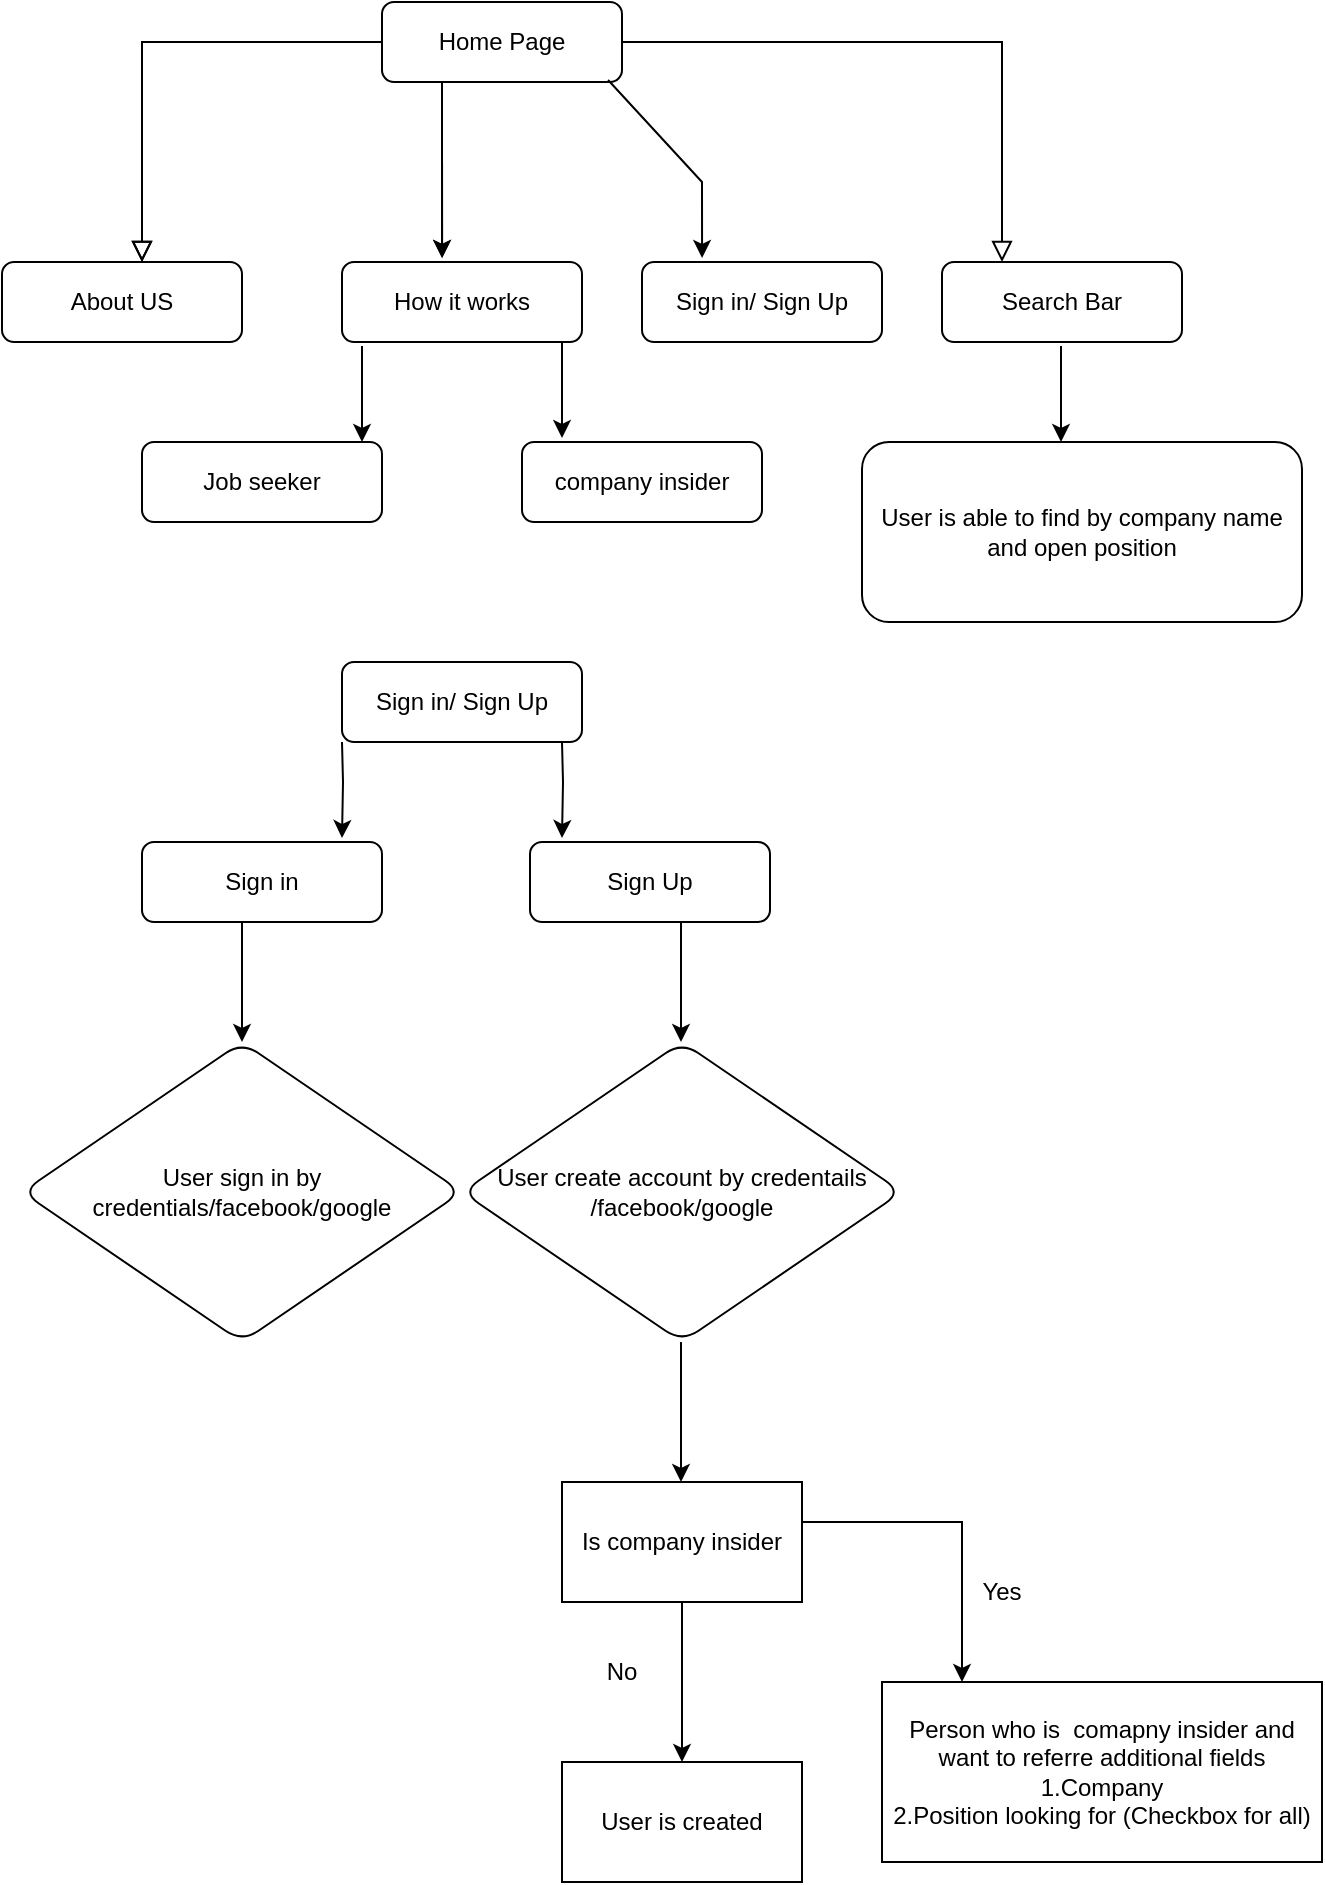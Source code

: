 <mxfile version="19.0.3" type="github">
  <diagram id="C5RBs43oDa-KdzZeNtuy" name="Page-1">
    <mxGraphModel dx="830" dy="948" grid="1" gridSize="10" guides="1" tooltips="1" connect="1" arrows="1" fold="1" page="1" pageScale="1" pageWidth="827" pageHeight="1169" math="0" shadow="0">
      <root>
        <mxCell id="WIyWlLk6GJQsqaUBKTNV-0" />
        <mxCell id="WIyWlLk6GJQsqaUBKTNV-1" parent="WIyWlLk6GJQsqaUBKTNV-0" />
        <mxCell id="WIyWlLk6GJQsqaUBKTNV-2" value="" style="rounded=0;html=1;jettySize=auto;orthogonalLoop=1;fontSize=11;endArrow=block;endFill=0;endSize=8;strokeWidth=1;shadow=0;labelBackgroundColor=none;edgeStyle=orthogonalEdgeStyle;" parent="WIyWlLk6GJQsqaUBKTNV-1" source="WIyWlLk6GJQsqaUBKTNV-3" edge="1">
          <mxGeometry relative="1" as="geometry">
            <mxPoint x="220" y="170" as="targetPoint" />
            <Array as="points">
              <mxPoint x="220" y="60" />
            </Array>
          </mxGeometry>
        </mxCell>
        <mxCell id="WIyWlLk6GJQsqaUBKTNV-3" value="Home Page" style="rounded=1;whiteSpace=wrap;html=1;fontSize=12;glass=0;strokeWidth=1;shadow=0;" parent="WIyWlLk6GJQsqaUBKTNV-1" vertex="1">
          <mxGeometry x="340" y="40" width="120" height="40" as="geometry" />
        </mxCell>
        <mxCell id="y8eB7wxrnuaL9YhSBPWz-0" value="About US" style="rounded=1;whiteSpace=wrap;html=1;fontSize=12;glass=0;strokeWidth=1;shadow=0;" vertex="1" parent="WIyWlLk6GJQsqaUBKTNV-1">
          <mxGeometry x="150" y="170" width="120" height="40" as="geometry" />
        </mxCell>
        <mxCell id="y8eB7wxrnuaL9YhSBPWz-1" value="How it works" style="rounded=1;whiteSpace=wrap;html=1;fontSize=12;glass=0;strokeWidth=1;shadow=0;" vertex="1" parent="WIyWlLk6GJQsqaUBKTNV-1">
          <mxGeometry x="320" y="170" width="120" height="40" as="geometry" />
        </mxCell>
        <mxCell id="y8eB7wxrnuaL9YhSBPWz-4" value="" style="rounded=0;html=1;jettySize=auto;orthogonalLoop=1;fontSize=11;endArrow=block;endFill=0;endSize=8;strokeWidth=1;shadow=0;labelBackgroundColor=none;edgeStyle=orthogonalEdgeStyle;" edge="1" parent="WIyWlLk6GJQsqaUBKTNV-1" source="WIyWlLk6GJQsqaUBKTNV-3">
          <mxGeometry relative="1" as="geometry">
            <mxPoint x="340" y="60" as="sourcePoint" />
            <mxPoint x="220" y="170" as="targetPoint" />
            <Array as="points">
              <mxPoint x="220" y="60" />
            </Array>
          </mxGeometry>
        </mxCell>
        <mxCell id="y8eB7wxrnuaL9YhSBPWz-11" value="" style="endArrow=classic;html=1;rounded=0;entryX=0.417;entryY=-0.05;entryDx=0;entryDy=0;entryPerimeter=0;" edge="1" parent="WIyWlLk6GJQsqaUBKTNV-1" target="y8eB7wxrnuaL9YhSBPWz-1">
          <mxGeometry width="50" height="50" relative="1" as="geometry">
            <mxPoint x="370" y="80" as="sourcePoint" />
            <mxPoint x="370" y="160" as="targetPoint" />
          </mxGeometry>
        </mxCell>
        <mxCell id="y8eB7wxrnuaL9YhSBPWz-12" value="" style="endArrow=classic;html=1;rounded=0;entryX=0.417;entryY=-0.05;entryDx=0;entryDy=0;entryPerimeter=0;" edge="1" parent="WIyWlLk6GJQsqaUBKTNV-1" target="y8eB7wxrnuaL9YhSBPWz-1">
          <mxGeometry width="50" height="50" relative="1" as="geometry">
            <mxPoint x="370" y="80" as="sourcePoint" />
            <mxPoint x="370.04" y="168" as="targetPoint" />
            <Array as="points">
              <mxPoint x="370" y="130" />
            </Array>
          </mxGeometry>
        </mxCell>
        <mxCell id="y8eB7wxrnuaL9YhSBPWz-15" value="" style="endArrow=classic;html=1;rounded=0;entryX=0.417;entryY=-0.05;entryDx=0;entryDy=0;entryPerimeter=0;exitX=0.942;exitY=0.975;exitDx=0;exitDy=0;exitPerimeter=0;" edge="1" parent="WIyWlLk6GJQsqaUBKTNV-1" source="WIyWlLk6GJQsqaUBKTNV-3">
          <mxGeometry width="50" height="50" relative="1" as="geometry">
            <mxPoint x="500" y="80" as="sourcePoint" />
            <mxPoint x="500.04" y="168" as="targetPoint" />
            <Array as="points">
              <mxPoint x="500" y="130" />
            </Array>
          </mxGeometry>
        </mxCell>
        <mxCell id="y8eB7wxrnuaL9YhSBPWz-16" value="company insider" style="rounded=1;whiteSpace=wrap;html=1;fontSize=12;glass=0;strokeWidth=1;shadow=0;" vertex="1" parent="WIyWlLk6GJQsqaUBKTNV-1">
          <mxGeometry x="410" y="260" width="120" height="40" as="geometry" />
        </mxCell>
        <mxCell id="y8eB7wxrnuaL9YhSBPWz-17" value="Job seeker" style="rounded=1;whiteSpace=wrap;html=1;fontSize=12;glass=0;strokeWidth=1;shadow=0;" vertex="1" parent="WIyWlLk6GJQsqaUBKTNV-1">
          <mxGeometry x="220" y="260" width="120" height="40" as="geometry" />
        </mxCell>
        <mxCell id="y8eB7wxrnuaL9YhSBPWz-20" value="" style="endArrow=classic;html=1;rounded=0;" edge="1" parent="WIyWlLk6GJQsqaUBKTNV-1">
          <mxGeometry width="50" height="50" relative="1" as="geometry">
            <mxPoint x="330" y="212" as="sourcePoint" />
            <mxPoint x="330" y="260" as="targetPoint" />
            <Array as="points" />
          </mxGeometry>
        </mxCell>
        <mxCell id="y8eB7wxrnuaL9YhSBPWz-21" value="" style="endArrow=classic;html=1;rounded=0;" edge="1" parent="WIyWlLk6GJQsqaUBKTNV-1">
          <mxGeometry width="50" height="50" relative="1" as="geometry">
            <mxPoint x="430" y="210" as="sourcePoint" />
            <mxPoint x="430" y="258" as="targetPoint" />
            <Array as="points">
              <mxPoint x="430" y="238" />
            </Array>
          </mxGeometry>
        </mxCell>
        <mxCell id="y8eB7wxrnuaL9YhSBPWz-22" value="Sign in/ Sign Up" style="rounded=1;whiteSpace=wrap;html=1;fontSize=12;glass=0;strokeWidth=1;shadow=0;" vertex="1" parent="WIyWlLk6GJQsqaUBKTNV-1">
          <mxGeometry x="470" y="170" width="120" height="40" as="geometry" />
        </mxCell>
        <mxCell id="y8eB7wxrnuaL9YhSBPWz-23" value="Sign in/ Sign Up" style="rounded=1;whiteSpace=wrap;html=1;fontSize=12;glass=0;strokeWidth=1;shadow=0;" vertex="1" parent="WIyWlLk6GJQsqaUBKTNV-1">
          <mxGeometry x="320" y="370" width="120" height="40" as="geometry" />
        </mxCell>
        <mxCell id="y8eB7wxrnuaL9YhSBPWz-24" value="" style="endArrow=classic;html=1;rounded=0;" edge="1" parent="WIyWlLk6GJQsqaUBKTNV-1">
          <mxGeometry width="50" height="50" relative="1" as="geometry">
            <mxPoint x="320" y="410" as="sourcePoint" />
            <mxPoint x="320" y="458" as="targetPoint" />
            <Array as="points">
              <mxPoint x="320.5" y="430" />
            </Array>
          </mxGeometry>
        </mxCell>
        <mxCell id="y8eB7wxrnuaL9YhSBPWz-28" value="" style="edgeStyle=orthogonalEdgeStyle;rounded=0;orthogonalLoop=1;jettySize=auto;html=1;" edge="1" parent="WIyWlLk6GJQsqaUBKTNV-1" source="y8eB7wxrnuaL9YhSBPWz-25" target="y8eB7wxrnuaL9YhSBPWz-27">
          <mxGeometry relative="1" as="geometry">
            <Array as="points">
              <mxPoint x="270" y="520" />
              <mxPoint x="270" y="520" />
            </Array>
          </mxGeometry>
        </mxCell>
        <mxCell id="y8eB7wxrnuaL9YhSBPWz-25" value="Sign in" style="rounded=1;whiteSpace=wrap;html=1;fontSize=12;glass=0;strokeWidth=1;shadow=0;" vertex="1" parent="WIyWlLk6GJQsqaUBKTNV-1">
          <mxGeometry x="220" y="460" width="120" height="40" as="geometry" />
        </mxCell>
        <mxCell id="y8eB7wxrnuaL9YhSBPWz-26" value="Sign Up" style="rounded=1;whiteSpace=wrap;html=1;fontSize=12;glass=0;strokeWidth=1;shadow=0;" vertex="1" parent="WIyWlLk6GJQsqaUBKTNV-1">
          <mxGeometry x="414" y="460" width="120" height="40" as="geometry" />
        </mxCell>
        <mxCell id="y8eB7wxrnuaL9YhSBPWz-32" style="edgeStyle=orthogonalEdgeStyle;rounded=0;orthogonalLoop=1;jettySize=auto;html=1;exitX=0;exitY=0.5;exitDx=0;exitDy=0;" edge="1" parent="WIyWlLk6GJQsqaUBKTNV-1" source="y8eB7wxrnuaL9YhSBPWz-27">
          <mxGeometry relative="1" as="geometry">
            <mxPoint x="160" y="635" as="targetPoint" />
          </mxGeometry>
        </mxCell>
        <mxCell id="y8eB7wxrnuaL9YhSBPWz-27" value="User sign in by credentials/facebook/google" style="rhombus;whiteSpace=wrap;html=1;rounded=1;glass=0;strokeWidth=1;shadow=0;" vertex="1" parent="WIyWlLk6GJQsqaUBKTNV-1">
          <mxGeometry x="160" y="560" width="220" height="150" as="geometry" />
        </mxCell>
        <mxCell id="y8eB7wxrnuaL9YhSBPWz-29" value="" style="endArrow=classic;html=1;rounded=0;" edge="1" parent="WIyWlLk6GJQsqaUBKTNV-1">
          <mxGeometry width="50" height="50" relative="1" as="geometry">
            <mxPoint x="430" y="410" as="sourcePoint" />
            <mxPoint x="430" y="458" as="targetPoint" />
            <Array as="points">
              <mxPoint x="430.5" y="430" />
            </Array>
          </mxGeometry>
        </mxCell>
        <mxCell id="y8eB7wxrnuaL9YhSBPWz-30" value="User create account by credentails /facebook/google" style="rhombus;whiteSpace=wrap;html=1;rounded=1;glass=0;strokeWidth=1;shadow=0;" vertex="1" parent="WIyWlLk6GJQsqaUBKTNV-1">
          <mxGeometry x="380" y="560" width="220" height="150" as="geometry" />
        </mxCell>
        <mxCell id="y8eB7wxrnuaL9YhSBPWz-31" value="" style="edgeStyle=orthogonalEdgeStyle;rounded=0;orthogonalLoop=1;jettySize=auto;html=1;" edge="1" parent="WIyWlLk6GJQsqaUBKTNV-1">
          <mxGeometry relative="1" as="geometry">
            <mxPoint x="489.5" y="500" as="sourcePoint" />
            <mxPoint x="489.5" y="560" as="targetPoint" />
          </mxGeometry>
        </mxCell>
        <mxCell id="y8eB7wxrnuaL9YhSBPWz-34" value="" style="endArrow=classic;html=1;rounded=0;" edge="1" parent="WIyWlLk6GJQsqaUBKTNV-1">
          <mxGeometry width="50" height="50" relative="1" as="geometry">
            <mxPoint x="489.5" y="710" as="sourcePoint" />
            <mxPoint x="489.5" y="780" as="targetPoint" />
          </mxGeometry>
        </mxCell>
        <mxCell id="y8eB7wxrnuaL9YhSBPWz-35" value="Person who is &amp;nbsp;comapny insider and want to referre additional fields 1.Company&lt;br&gt;2.Position looking for (Checkbox for all)" style="rounded=0;whiteSpace=wrap;html=1;" vertex="1" parent="WIyWlLk6GJQsqaUBKTNV-1">
          <mxGeometry x="590" y="880" width="220" height="90" as="geometry" />
        </mxCell>
        <mxCell id="y8eB7wxrnuaL9YhSBPWz-36" value="Is company insider" style="rounded=0;whiteSpace=wrap;html=1;" vertex="1" parent="WIyWlLk6GJQsqaUBKTNV-1">
          <mxGeometry x="430" y="780" width="120" height="60" as="geometry" />
        </mxCell>
        <mxCell id="y8eB7wxrnuaL9YhSBPWz-38" value="" style="endArrow=classic;html=1;rounded=0;" edge="1" parent="WIyWlLk6GJQsqaUBKTNV-1">
          <mxGeometry width="50" height="50" relative="1" as="geometry">
            <mxPoint x="550" y="800" as="sourcePoint" />
            <mxPoint x="630" y="880" as="targetPoint" />
            <Array as="points">
              <mxPoint x="630" y="800" />
            </Array>
          </mxGeometry>
        </mxCell>
        <mxCell id="y8eB7wxrnuaL9YhSBPWz-39" value="" style="endArrow=classic;html=1;rounded=0;exitX=0.5;exitY=1;exitDx=0;exitDy=0;" edge="1" parent="WIyWlLk6GJQsqaUBKTNV-1" source="y8eB7wxrnuaL9YhSBPWz-36">
          <mxGeometry width="50" height="50" relative="1" as="geometry">
            <mxPoint x="440" y="940" as="sourcePoint" />
            <mxPoint x="490" y="920" as="targetPoint" />
          </mxGeometry>
        </mxCell>
        <mxCell id="y8eB7wxrnuaL9YhSBPWz-40" value="Yes" style="text;html=1;strokeColor=none;fillColor=none;align=center;verticalAlign=middle;whiteSpace=wrap;rounded=0;" vertex="1" parent="WIyWlLk6GJQsqaUBKTNV-1">
          <mxGeometry x="620" y="820" width="60" height="30" as="geometry" />
        </mxCell>
        <mxCell id="y8eB7wxrnuaL9YhSBPWz-42" value="No" style="text;html=1;strokeColor=none;fillColor=none;align=center;verticalAlign=middle;whiteSpace=wrap;rounded=0;" vertex="1" parent="WIyWlLk6GJQsqaUBKTNV-1">
          <mxGeometry x="430" y="860" width="60" height="30" as="geometry" />
        </mxCell>
        <mxCell id="y8eB7wxrnuaL9YhSBPWz-45" value="User is created" style="rounded=0;whiteSpace=wrap;html=1;" vertex="1" parent="WIyWlLk6GJQsqaUBKTNV-1">
          <mxGeometry x="430" y="920" width="120" height="60" as="geometry" />
        </mxCell>
        <mxCell id="y8eB7wxrnuaL9YhSBPWz-46" value="Search Bar" style="rounded=1;whiteSpace=wrap;html=1;fontSize=12;glass=0;strokeWidth=1;shadow=0;" vertex="1" parent="WIyWlLk6GJQsqaUBKTNV-1">
          <mxGeometry x="620" y="170" width="120" height="40" as="geometry" />
        </mxCell>
        <mxCell id="y8eB7wxrnuaL9YhSBPWz-47" value="" style="rounded=0;html=1;jettySize=auto;orthogonalLoop=1;fontSize=11;endArrow=block;endFill=0;endSize=8;strokeWidth=1;shadow=0;labelBackgroundColor=none;edgeStyle=orthogonalEdgeStyle;exitX=1;exitY=0.5;exitDx=0;exitDy=0;" edge="1" parent="WIyWlLk6GJQsqaUBKTNV-1" source="WIyWlLk6GJQsqaUBKTNV-3">
          <mxGeometry relative="1" as="geometry">
            <mxPoint x="770" y="60" as="sourcePoint" />
            <mxPoint x="650" y="170" as="targetPoint" />
            <Array as="points">
              <mxPoint x="650" y="60" />
            </Array>
          </mxGeometry>
        </mxCell>
        <mxCell id="y8eB7wxrnuaL9YhSBPWz-49" value="" style="endArrow=classic;html=1;rounded=0;" edge="1" parent="WIyWlLk6GJQsqaUBKTNV-1">
          <mxGeometry width="50" height="50" relative="1" as="geometry">
            <mxPoint x="679.5" y="212" as="sourcePoint" />
            <mxPoint x="679.5" y="260" as="targetPoint" />
            <Array as="points">
              <mxPoint x="679.5" y="240" />
            </Array>
          </mxGeometry>
        </mxCell>
        <mxCell id="y8eB7wxrnuaL9YhSBPWz-52" value="User is able to find by company name and open position" style="rounded=1;whiteSpace=wrap;html=1;" vertex="1" parent="WIyWlLk6GJQsqaUBKTNV-1">
          <mxGeometry x="580" y="260" width="220" height="90" as="geometry" />
        </mxCell>
      </root>
    </mxGraphModel>
  </diagram>
</mxfile>
